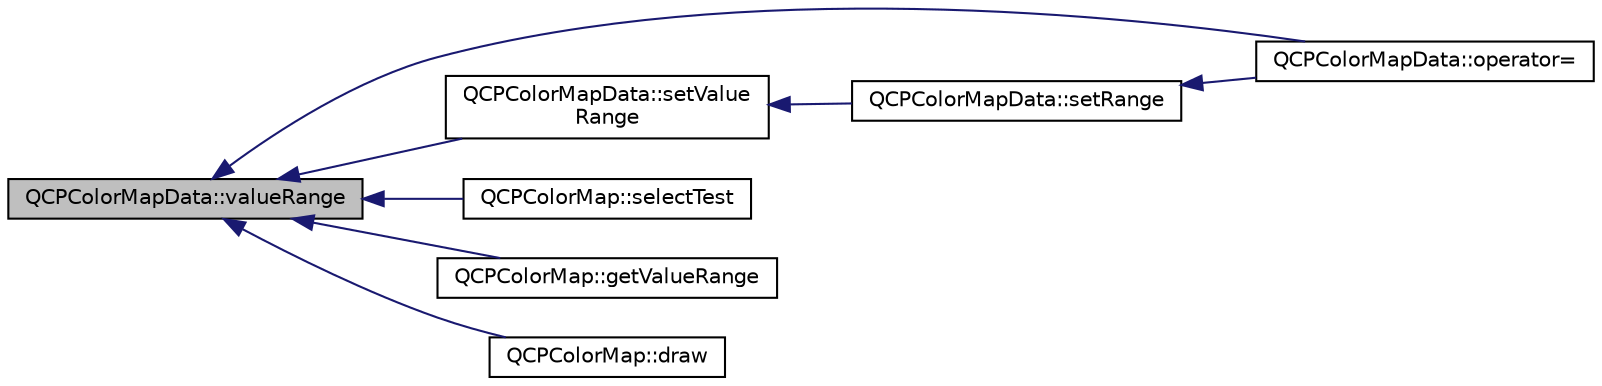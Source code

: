 digraph "QCPColorMapData::valueRange"
{
  edge [fontname="Helvetica",fontsize="10",labelfontname="Helvetica",labelfontsize="10"];
  node [fontname="Helvetica",fontsize="10",shape=record];
  rankdir="LR";
  Node199 [label="QCPColorMapData::valueRange",height=0.2,width=0.4,color="black", fillcolor="grey75", style="filled", fontcolor="black"];
  Node199 -> Node200 [dir="back",color="midnightblue",fontsize="10",style="solid",fontname="Helvetica"];
  Node200 [label="QCPColorMapData::operator=",height=0.2,width=0.4,color="black", fillcolor="white", style="filled",URL="$class_q_c_p_color_map_data.html#afdf4dd1b2f5714234fe84709b85c2a8d"];
  Node199 -> Node201 [dir="back",color="midnightblue",fontsize="10",style="solid",fontname="Helvetica"];
  Node201 [label="QCPColorMapData::setValue\lRange",height=0.2,width=0.4,color="black", fillcolor="white", style="filled",URL="$class_q_c_p_color_map_data.html#ada1b2680ba96a5f4175b6d341cf75d23"];
  Node201 -> Node202 [dir="back",color="midnightblue",fontsize="10",style="solid",fontname="Helvetica"];
  Node202 [label="QCPColorMapData::setRange",height=0.2,width=0.4,color="black", fillcolor="white", style="filled",URL="$class_q_c_p_color_map_data.html#aad9c1c7c703c1339489fc730517c83d4"];
  Node202 -> Node200 [dir="back",color="midnightblue",fontsize="10",style="solid",fontname="Helvetica"];
  Node199 -> Node203 [dir="back",color="midnightblue",fontsize="10",style="solid",fontname="Helvetica"];
  Node203 [label="QCPColorMap::selectTest",height=0.2,width=0.4,color="black", fillcolor="white", style="filled",URL="$class_q_c_p_color_map.html#afb4b843596addf58096082827a9e3450"];
  Node199 -> Node204 [dir="back",color="midnightblue",fontsize="10",style="solid",fontname="Helvetica"];
  Node204 [label="QCPColorMap::getValueRange",height=0.2,width=0.4,color="black", fillcolor="white", style="filled",URL="$class_q_c_p_color_map.html#a88134493aaf6b297af34eaab65264fff"];
  Node199 -> Node205 [dir="back",color="midnightblue",fontsize="10",style="solid",fontname="Helvetica"];
  Node205 [label="QCPColorMap::draw",height=0.2,width=0.4,color="black", fillcolor="white", style="filled",URL="$class_q_c_p_color_map.html#a6b628014d2939368935efd0a788648c8"];
}
